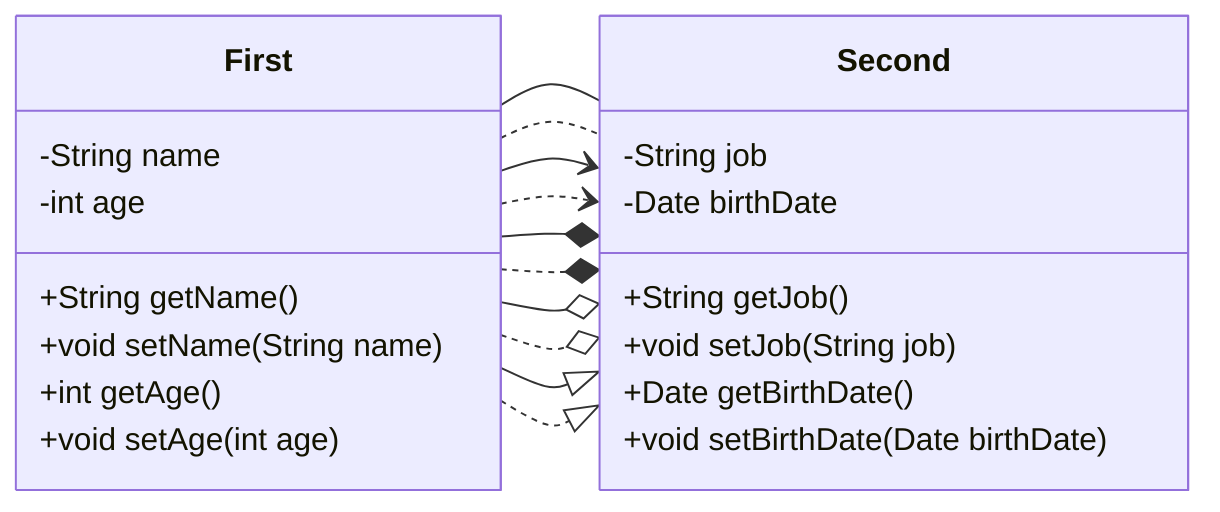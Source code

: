 classDiagram
    direction LR
    class First {
        -String name
        -int age
        +String getName()
        +void setName(String name)
        +int getAge()
        +void setAge(int age)
    }

    class Second {
        -String job
        -Date birthDate
        +String getJob()
        +void setJob(String job)
        +Date getBirthDate()
        +void setBirthDate(Date birthDate)
    }

    First -- Second
    First .. Second
    First --> Second
    First ..> Second
    First --* Second
    First ..* Second
    First --o Second
    First ..o Second
    First --|> Second
    First ..|> Second